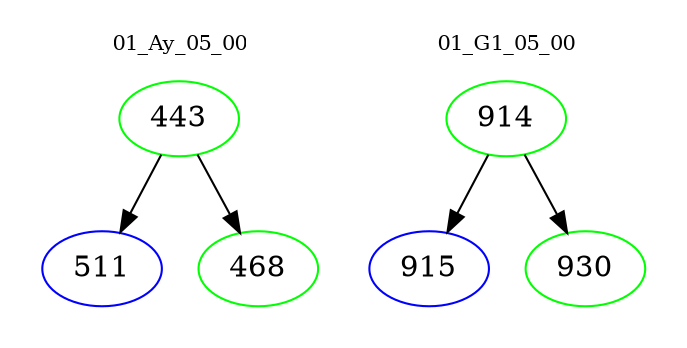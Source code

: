 digraph{
subgraph cluster_0 {
color = white
label = "01_Ay_05_00";
fontsize=10;
T0_443 [label="443", color="green"]
T0_443 -> T0_511 [color="black"]
T0_511 [label="511", color="blue"]
T0_443 -> T0_468 [color="black"]
T0_468 [label="468", color="green"]
}
subgraph cluster_1 {
color = white
label = "01_G1_05_00";
fontsize=10;
T1_914 [label="914", color="green"]
T1_914 -> T1_915 [color="black"]
T1_915 [label="915", color="blue"]
T1_914 -> T1_930 [color="black"]
T1_930 [label="930", color="green"]
}
}
